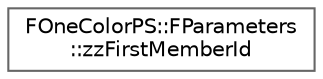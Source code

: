 digraph "Graphical Class Hierarchy"
{
 // INTERACTIVE_SVG=YES
 // LATEX_PDF_SIZE
  bgcolor="transparent";
  edge [fontname=Helvetica,fontsize=10,labelfontname=Helvetica,labelfontsize=10];
  node [fontname=Helvetica,fontsize=10,shape=box,height=0.2,width=0.4];
  rankdir="LR";
  Node0 [id="Node000000",label="FOneColorPS::FParameters\l::zzFirstMemberId",height=0.2,width=0.4,color="grey40", fillcolor="white", style="filled",URL="$d5/df4/structFOneColorPS_1_1FParameters_1_1zzFirstMemberId.html",tooltip=" "];
}
